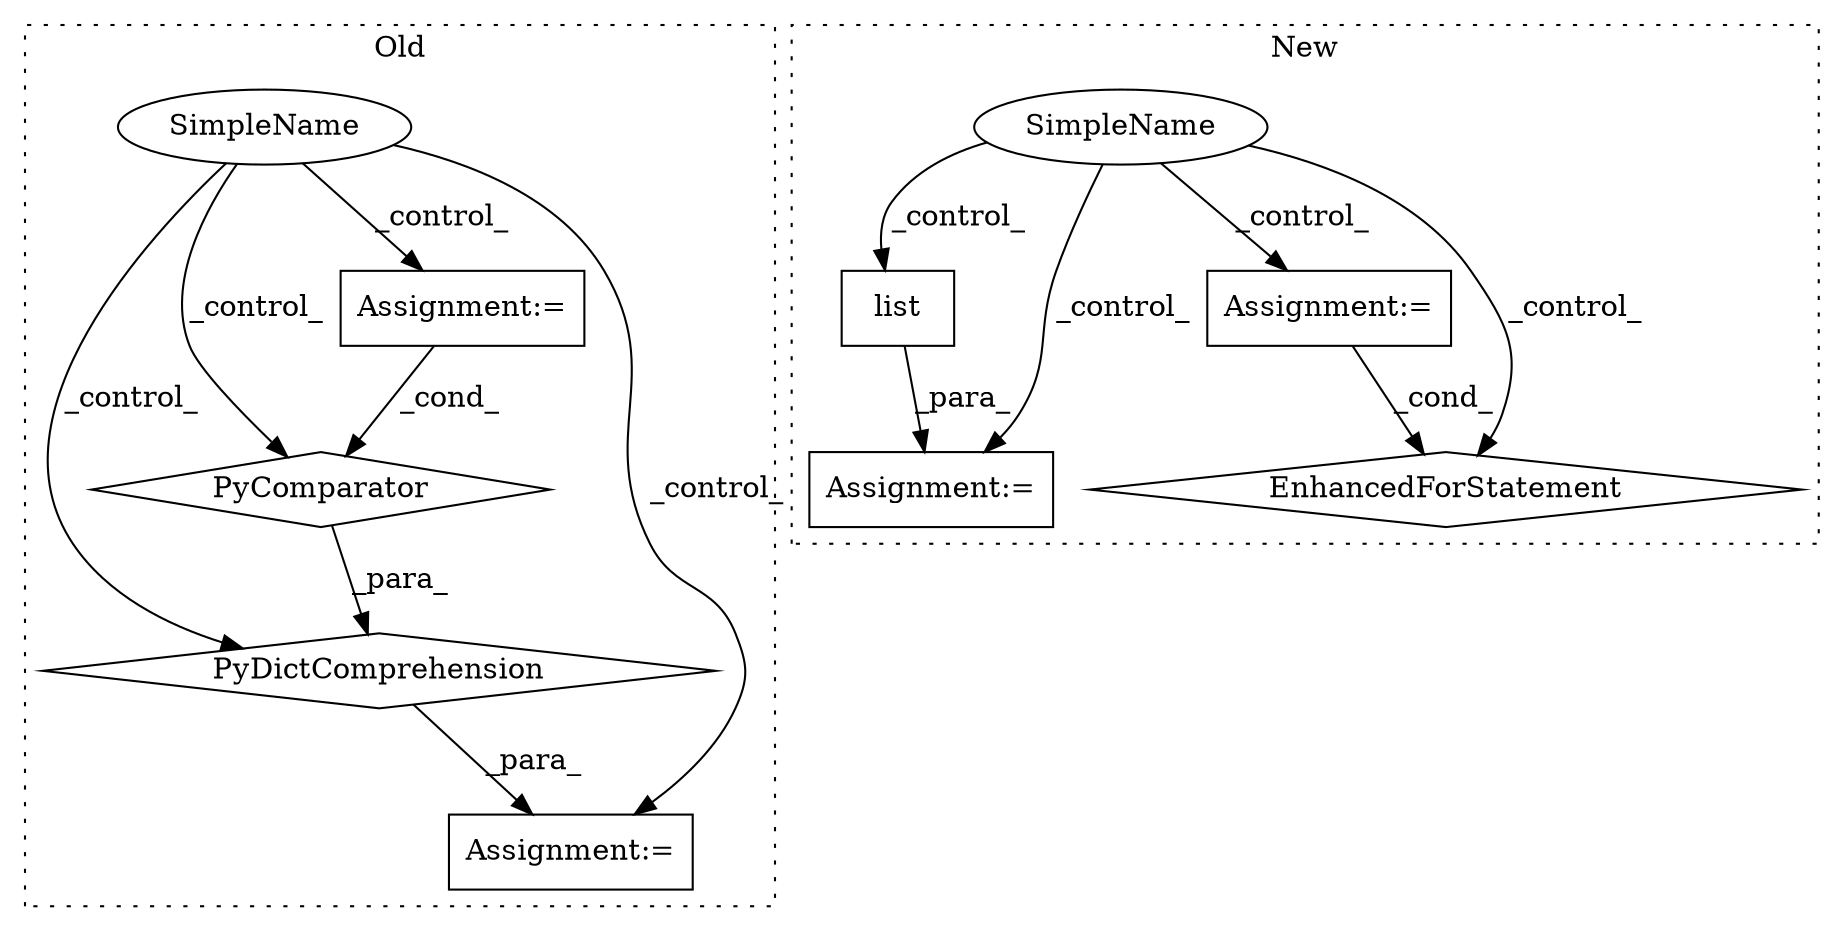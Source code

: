 digraph G {
subgraph cluster0 {
1 [label="PyDictComprehension" a="110" s="18240" l="113" shape="diamond"];
3 [label="PyComparator" a="113" s="18325" l="20" shape="diamond"];
4 [label="Assignment:=" a="7" s="18325" l="20" shape="box"];
5 [label="Assignment:=" a="7" s="18226" l="14" shape="box"];
10 [label="SimpleName" a="42" s="" l="" shape="ellipse"];
label = "Old";
style="dotted";
}
subgraph cluster1 {
2 [label="list" a="32" s="18850,18867" l="5,1" shape="box"];
6 [label="Assignment:=" a="7" s="18849" l="1" shape="box"];
7 [label="SimpleName" a="42" s="" l="" shape="ellipse"];
8 [label="Assignment:=" a="7" s="18282,18351" l="57,2" shape="box"];
9 [label="EnhancedForStatement" a="70" s="18282,18351" l="57,2" shape="diamond"];
label = "New";
style="dotted";
}
1 -> 5 [label="_para_"];
2 -> 6 [label="_para_"];
3 -> 1 [label="_para_"];
4 -> 3 [label="_cond_"];
7 -> 8 [label="_control_"];
7 -> 2 [label="_control_"];
7 -> 9 [label="_control_"];
7 -> 6 [label="_control_"];
8 -> 9 [label="_cond_"];
10 -> 3 [label="_control_"];
10 -> 4 [label="_control_"];
10 -> 1 [label="_control_"];
10 -> 5 [label="_control_"];
}